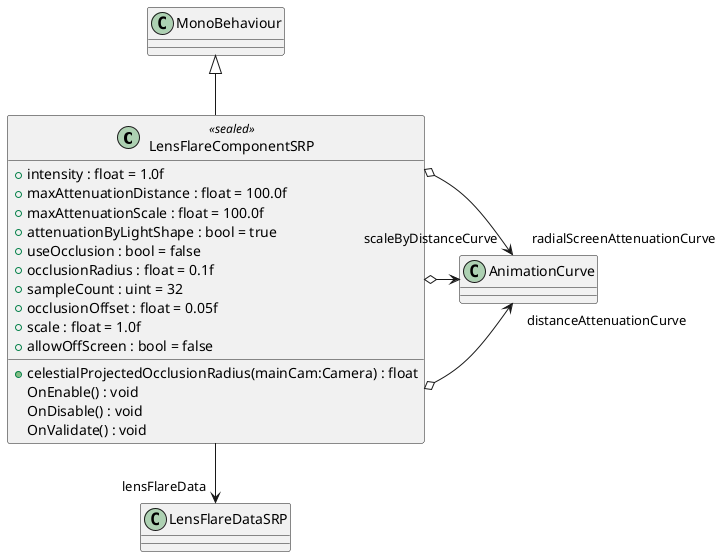 @startuml
class LensFlareComponentSRP <<sealed>> {
    + intensity : float = 1.0f
    + maxAttenuationDistance : float = 100.0f
    + maxAttenuationScale : float = 100.0f
    + attenuationByLightShape : bool = true
    + useOcclusion : bool = false
    + occlusionRadius : float = 0.1f
    + sampleCount : uint = 32
    + occlusionOffset : float = 0.05f
    + scale : float = 1.0f
    + allowOffScreen : bool = false
    + celestialProjectedOcclusionRadius(mainCam:Camera) : float
    OnEnable() : void
    OnDisable() : void
    OnValidate() : void
}
MonoBehaviour <|-- LensFlareComponentSRP
LensFlareComponentSRP --> "lensFlareData" LensFlareDataSRP
LensFlareComponentSRP o-> "distanceAttenuationCurve" AnimationCurve
LensFlareComponentSRP o-> "scaleByDistanceCurve" AnimationCurve
LensFlareComponentSRP o-> "radialScreenAttenuationCurve" AnimationCurve
@enduml
